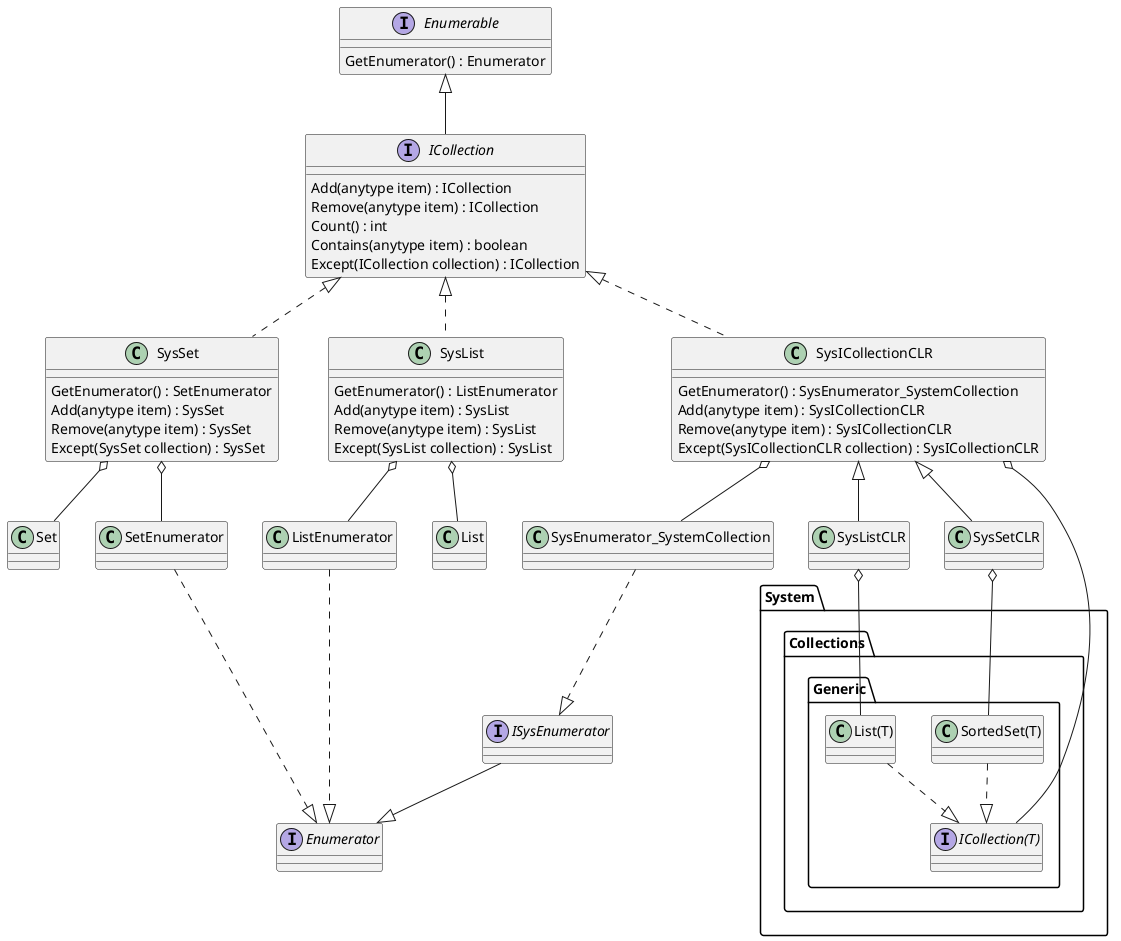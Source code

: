 @startuml "ICollection"

interface Enumerable{
    GetEnumerator() : Enumerator
}

interface ICollection{
    Add(anytype item) : ICollection
    Remove(anytype item) : ICollection
    Count() : int
    Contains(anytype item) : boolean
    Except(ICollection collection) : ICollection
}
Enumerable <|-- ICollection

class SysSet{
    GetEnumerator() : SetEnumerator
    Add(anytype item) : SysSet
    Remove(anytype item) : SysSet
    Except(SysSet collection) : SysSet
}
ICollection <|.. SysSet

class Set{
}
SysSet o-- Set

class SetEnumerator{
}
SysSet o-- SetEnumerator

class SysList{
    GetEnumerator() : ListEnumerator
    Add(anytype item) : SysList
    Remove(anytype item) : SysList
    Except(SysList collection) : SysList
}
ICollection <|.. SysList

class ListEnumerator{
}
SysList o-- ListEnumerator

class List{
}
SysList o-- List

interface Enumerator{
}
SetEnumerator ..|> Enumerator
ListEnumerator ..|> Enumerator

class SysICollectionCLR{
    GetEnumerator() : SysEnumerator_SystemCollection
    Add(anytype item) : SysICollectionCLR
    Remove(anytype item) : SysICollectionCLR
    Except(SysICollectionCLR collection) : SysICollectionCLR
}
ICollection <|.. SysICollectionCLR

class SysListCLR{
}
SysICollectionCLR <|-- SysListCLR

class SysSetCLR{
}
SysICollectionCLR <|-- SysSetCLR

class SysEnumerator_SystemCollection{
}
SysICollectionCLR o-- SysEnumerator_SystemCollection

interface ISysEnumerator{
}
SysEnumerator_SystemCollection ..|> ISysEnumerator
ISysEnumerator --|> Enumerator

package System.Collections.Generic{
    interface ICollection(T){
    }
    SysICollectionCLR o-- "ICollection(T)"
    SysListCLR o-- "List(T)"
    "List(T)" ..|> "ICollection(T)"
    SysSetCLR o-- "SortedSet(T)"
    "SortedSet(T)" ..|> "ICollection(T)"
}

@enduml